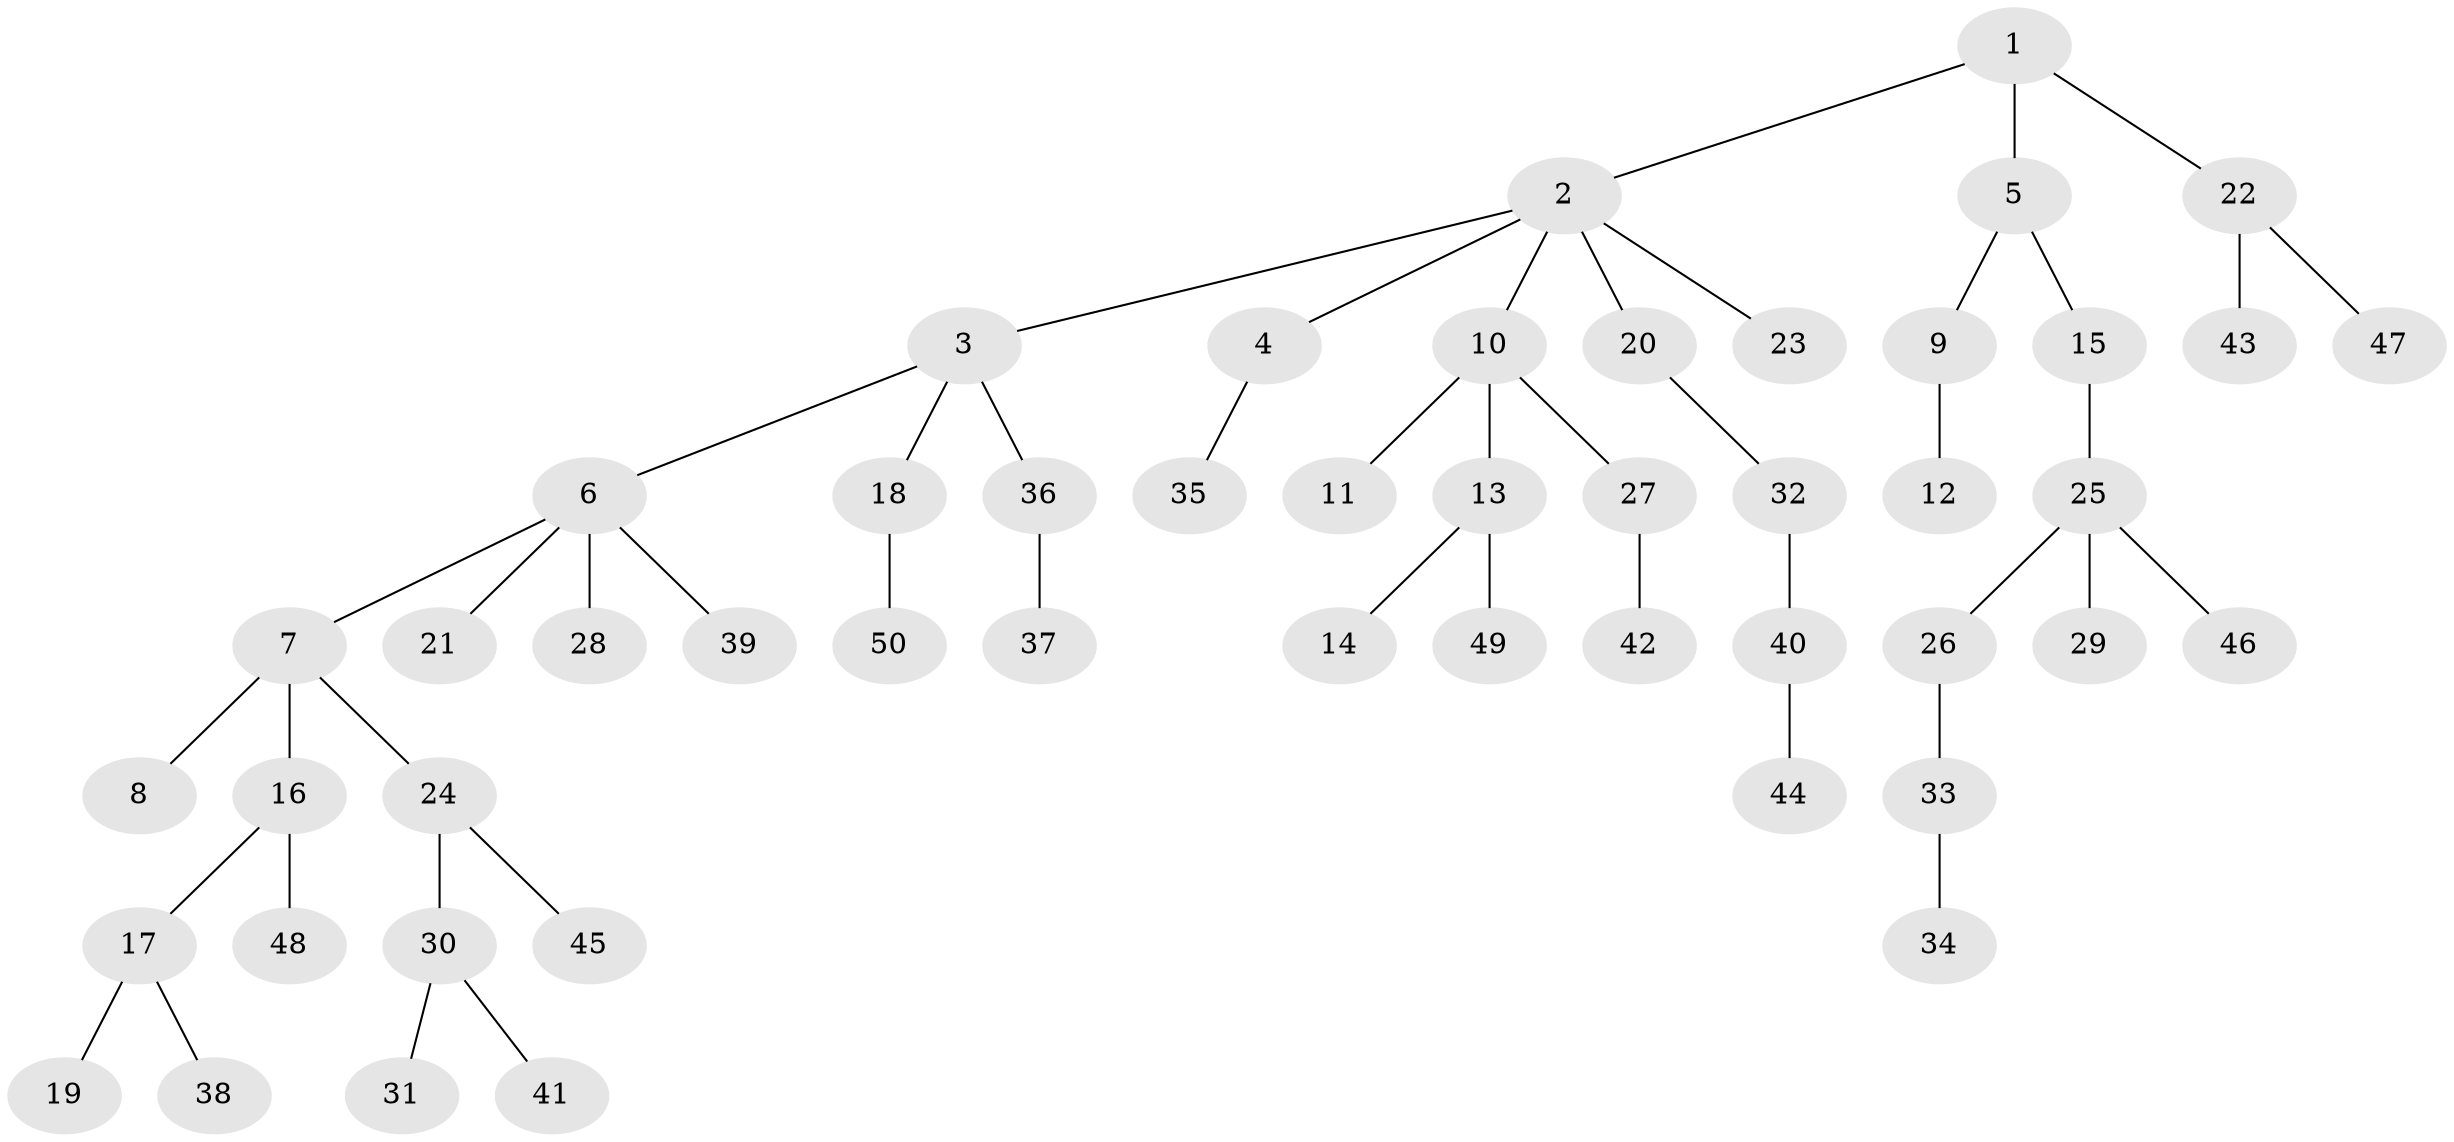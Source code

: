 // Generated by graph-tools (version 1.1) at 2025/15/03/09/25 04:15:32]
// undirected, 50 vertices, 49 edges
graph export_dot {
graph [start="1"]
  node [color=gray90,style=filled];
  1;
  2;
  3;
  4;
  5;
  6;
  7;
  8;
  9;
  10;
  11;
  12;
  13;
  14;
  15;
  16;
  17;
  18;
  19;
  20;
  21;
  22;
  23;
  24;
  25;
  26;
  27;
  28;
  29;
  30;
  31;
  32;
  33;
  34;
  35;
  36;
  37;
  38;
  39;
  40;
  41;
  42;
  43;
  44;
  45;
  46;
  47;
  48;
  49;
  50;
  1 -- 2;
  1 -- 5;
  1 -- 22;
  2 -- 3;
  2 -- 4;
  2 -- 10;
  2 -- 20;
  2 -- 23;
  3 -- 6;
  3 -- 18;
  3 -- 36;
  4 -- 35;
  5 -- 9;
  5 -- 15;
  6 -- 7;
  6 -- 21;
  6 -- 28;
  6 -- 39;
  7 -- 8;
  7 -- 16;
  7 -- 24;
  9 -- 12;
  10 -- 11;
  10 -- 13;
  10 -- 27;
  13 -- 14;
  13 -- 49;
  15 -- 25;
  16 -- 17;
  16 -- 48;
  17 -- 19;
  17 -- 38;
  18 -- 50;
  20 -- 32;
  22 -- 43;
  22 -- 47;
  24 -- 30;
  24 -- 45;
  25 -- 26;
  25 -- 29;
  25 -- 46;
  26 -- 33;
  27 -- 42;
  30 -- 31;
  30 -- 41;
  32 -- 40;
  33 -- 34;
  36 -- 37;
  40 -- 44;
}
